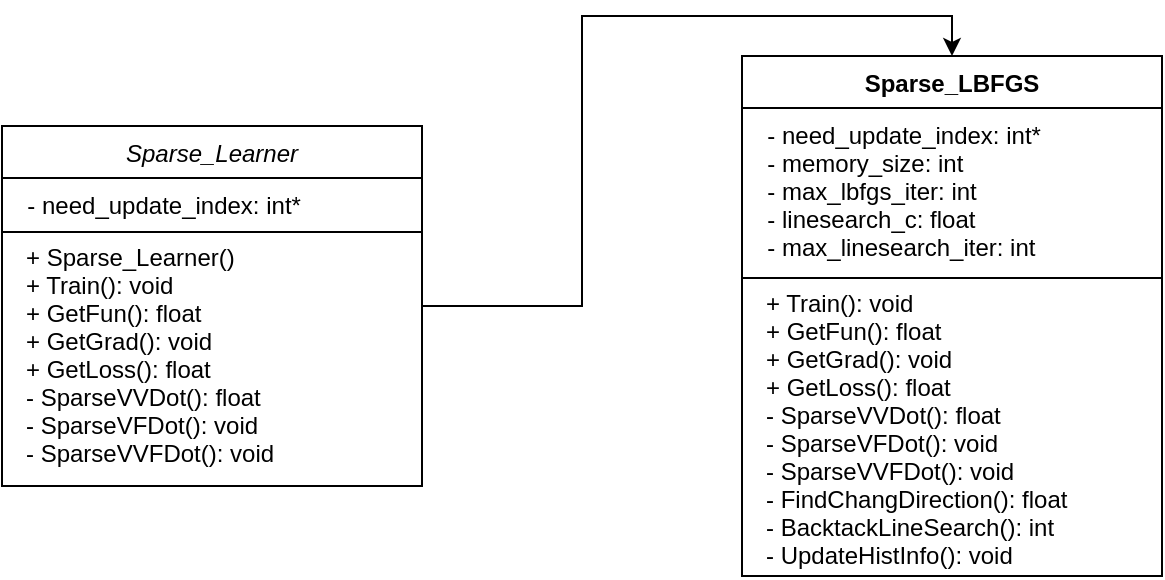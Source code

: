 <mxfile version="20.8.20" type="github">
  <diagram id="C5RBs43oDa-KdzZeNtuy" name="Page-1">
    <mxGraphModel dx="894" dy="474" grid="1" gridSize="10" guides="1" tooltips="1" connect="1" arrows="1" fold="1" page="1" pageScale="1" pageWidth="827" pageHeight="1169" math="0" shadow="0">
      <root>
        <mxCell id="WIyWlLk6GJQsqaUBKTNV-0" />
        <mxCell id="WIyWlLk6GJQsqaUBKTNV-1" parent="WIyWlLk6GJQsqaUBKTNV-0" />
        <mxCell id="gaM7k2h_licKWOLzN264-12" style="edgeStyle=orthogonalEdgeStyle;rounded=0;orthogonalLoop=1;jettySize=auto;html=1;entryX=0.5;entryY=0;entryDx=0;entryDy=0;" edge="1" parent="WIyWlLk6GJQsqaUBKTNV-1" source="gaM7k2h_licKWOLzN264-4" target="gaM7k2h_licKWOLzN264-8">
          <mxGeometry relative="1" as="geometry" />
        </mxCell>
        <mxCell id="gaM7k2h_licKWOLzN264-4" value="Sparse_Learner" style="swimlane;fontStyle=2;align=center;verticalAlign=top;childLayout=stackLayout;horizontal=1;startSize=26;horizontalStack=0;resizeParent=1;resizeParentMax=0;resizeLast=0;collapsible=1;marginBottom=0;" vertex="1" parent="WIyWlLk6GJQsqaUBKTNV-1">
          <mxGeometry x="120" y="490" width="210" height="180" as="geometry">
            <mxRectangle x="240" y="320" width="100" height="30" as="alternateBounds" />
          </mxGeometry>
        </mxCell>
        <mxCell id="gaM7k2h_licKWOLzN264-5" value="  - need_update_index: int*" style="text;strokeColor=none;fillColor=none;align=left;verticalAlign=top;spacingLeft=4;spacingRight=4;overflow=hidden;rotatable=0;points=[[0,0.5],[1,0.5]];portConstraint=eastwest;" vertex="1" parent="gaM7k2h_licKWOLzN264-4">
          <mxGeometry y="26" width="210" height="26" as="geometry" />
        </mxCell>
        <mxCell id="gaM7k2h_licKWOLzN264-6" value="" style="line;strokeWidth=1;fillColor=none;align=left;verticalAlign=middle;spacingTop=-1;spacingLeft=3;spacingRight=3;rotatable=0;labelPosition=right;points=[];portConstraint=eastwest;strokeColor=inherit;" vertex="1" parent="gaM7k2h_licKWOLzN264-4">
          <mxGeometry y="52" width="210" height="2" as="geometry" />
        </mxCell>
        <mxCell id="gaM7k2h_licKWOLzN264-7" value="+ Sparse_Learner()&#xa;+ Train(): void&#xa;+ GetFun(): float&#xa;+ GetGrad(): void&#xa;+ GetLoss(): float&#xa;- SparseVVDot(): float&#xa;- SparseVFDot(): void&#xa;- SparseVVFDot(): void" style="text;strokeColor=none;fillColor=none;align=left;verticalAlign=top;spacingLeft=7;spacingRight=4;overflow=hidden;rotatable=0;points=[[0,0.5],[1,0.5]];portConstraint=eastwest;spacing=5;spacingBottom=-1;spacingTop=-5;" vertex="1" parent="gaM7k2h_licKWOLzN264-4">
          <mxGeometry y="54" width="210" height="126" as="geometry" />
        </mxCell>
        <mxCell id="gaM7k2h_licKWOLzN264-8" value="Sparse_LBFGS" style="swimlane;fontStyle=1;align=center;verticalAlign=top;childLayout=stackLayout;horizontal=1;startSize=26;horizontalStack=0;resizeParent=1;resizeParentMax=0;resizeLast=0;collapsible=1;marginBottom=0;" vertex="1" parent="WIyWlLk6GJQsqaUBKTNV-1">
          <mxGeometry x="490" y="455" width="210" height="260" as="geometry">
            <mxRectangle x="240" y="320" width="100" height="30" as="alternateBounds" />
          </mxGeometry>
        </mxCell>
        <mxCell id="gaM7k2h_licKWOLzN264-9" value="  - need_update_index: int*&#xa;  - memory_size: int&#xa;  - max_lbfgs_iter: int&#xa;  - linesearch_c: float&#xa;  - max_linesearch_iter: int&#xa;" style="text;strokeColor=none;fillColor=none;align=left;verticalAlign=top;spacingLeft=4;spacingRight=4;overflow=hidden;rotatable=0;points=[[0,0.5],[1,0.5]];portConstraint=eastwest;" vertex="1" parent="gaM7k2h_licKWOLzN264-8">
          <mxGeometry y="26" width="210" height="84" as="geometry" />
        </mxCell>
        <mxCell id="gaM7k2h_licKWOLzN264-10" value="" style="line;strokeWidth=1;fillColor=none;align=left;verticalAlign=middle;spacingTop=-1;spacingLeft=3;spacingRight=3;rotatable=0;labelPosition=right;points=[];portConstraint=eastwest;strokeColor=inherit;" vertex="1" parent="gaM7k2h_licKWOLzN264-8">
          <mxGeometry y="110" width="210" height="2" as="geometry" />
        </mxCell>
        <mxCell id="gaM7k2h_licKWOLzN264-11" value="+ Train(): void&#xa;+ GetFun(): float&#xa;+ GetGrad(): void&#xa;+ GetLoss(): float&#xa;- SparseVVDot(): float&#xa;- SparseVFDot(): void&#xa;- SparseVVFDot(): void&#xa;- FindChangDirection(): float&#xa;- BacktackLineSearch(): int&#xa;- UpdateHistInfo(): void" style="text;strokeColor=none;fillColor=none;align=left;verticalAlign=top;spacingLeft=7;spacingRight=4;overflow=hidden;rotatable=0;points=[[0,0.5],[1,0.5]];portConstraint=eastwest;spacing=5;spacingBottom=-1;spacingTop=-5;" vertex="1" parent="gaM7k2h_licKWOLzN264-8">
          <mxGeometry y="112" width="210" height="148" as="geometry" />
        </mxCell>
      </root>
    </mxGraphModel>
  </diagram>
</mxfile>
